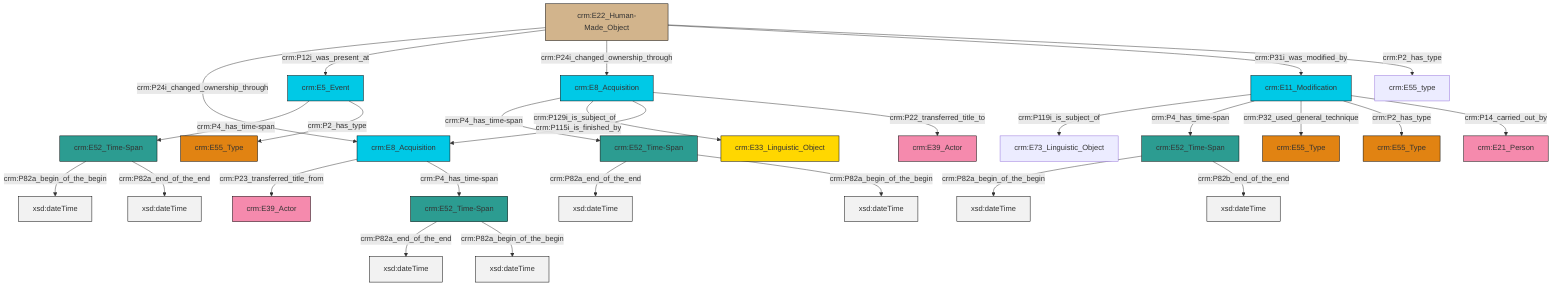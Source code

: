 graph TD
classDef Literal fill:#f2f2f2,stroke:#000000;
classDef CRM_Entity fill:#FFFFFF,stroke:#000000;
classDef Temporal_Entity fill:#00C9E6, stroke:#000000;
classDef Type fill:#E18312, stroke:#000000;
classDef Time-Span fill:#2C9C91, stroke:#000000;
classDef Appellation fill:#FFEB7F, stroke:#000000;
classDef Place fill:#008836, stroke:#000000;
classDef Persistent_Item fill:#B266B2, stroke:#000000;
classDef Conceptual_Object fill:#FFD700, stroke:#000000;
classDef Physical_Thing fill:#D2B48C, stroke:#000000;
classDef Actor fill:#f58aad, stroke:#000000;
classDef PC_Classes fill:#4ce600, stroke:#000000;
classDef Multi fill:#cccccc,stroke:#000000;

0["crm:E5_Event"]:::Temporal_Entity -->|crm:P4_has_time-span| 1["crm:E52_Time-Span"]:::Time-Span
2["crm:E22_Human-Made_Object"]:::Physical_Thing -->|crm:P24i_changed_ownership_through| 3["crm:E8_Acquisition"]:::Temporal_Entity
3["crm:E8_Acquisition"]:::Temporal_Entity -->|crm:P23_transferred_title_from| 6["crm:E39_Actor"]:::Actor
2["crm:E22_Human-Made_Object"]:::Physical_Thing -->|crm:P12i_was_present_at| 0["crm:E5_Event"]:::Temporal_Entity
8["crm:E52_Time-Span"]:::Time-Span -->|crm:P82a_end_of_the_end| 9[xsd:dateTime]:::Literal
12["crm:E52_Time-Span"]:::Time-Span -->|crm:P82a_end_of_the_end| 14[xsd:dateTime]:::Literal
1["crm:E52_Time-Span"]:::Time-Span -->|crm:P82a_begin_of_the_begin| 20[xsd:dateTime]:::Literal
2["crm:E22_Human-Made_Object"]:::Physical_Thing -->|crm:P24i_changed_ownership_through| 22["crm:E8_Acquisition"]:::Temporal_Entity
8["crm:E52_Time-Span"]:::Time-Span -->|crm:P82a_begin_of_the_begin| 23[xsd:dateTime]:::Literal
24["crm:E11_Modification"]:::Temporal_Entity -->|crm:P119i_is_subject_of| 25["crm:E73_Linguistic_Object"]:::Default
0["crm:E5_Event"]:::Temporal_Entity -->|crm:P2_has_type| 28["crm:E55_Type"]:::Type
3["crm:E8_Acquisition"]:::Temporal_Entity -->|crm:P4_has_time-span| 8["crm:E52_Time-Span"]:::Time-Span
22["crm:E8_Acquisition"]:::Temporal_Entity -->|crm:P4_has_time-span| 12["crm:E52_Time-Span"]:::Time-Span
2["crm:E22_Human-Made_Object"]:::Physical_Thing -->|crm:P31i_was_modified_by| 24["crm:E11_Modification"]:::Temporal_Entity
24["crm:E11_Modification"]:::Temporal_Entity -->|crm:P4_has_time-span| 29["crm:E52_Time-Span"]:::Time-Span
24["crm:E11_Modification"]:::Temporal_Entity -->|crm:P32_used_general_technique| 33["crm:E55_Type"]:::Type
24["crm:E11_Modification"]:::Temporal_Entity -->|crm:P2_has_type| 4["crm:E55_Type"]:::Type
22["crm:E8_Acquisition"]:::Temporal_Entity -->|crm:P129i_is_subject_of| 18["crm:E33_Linguistic_Object"]:::Conceptual_Object
24["crm:E11_Modification"]:::Temporal_Entity -->|crm:P14_carried_out_by| 38["crm:E21_Person"]:::Actor
1["crm:E52_Time-Span"]:::Time-Span -->|crm:P82a_end_of_the_end| 40[xsd:dateTime]:::Literal
29["crm:E52_Time-Span"]:::Time-Span -->|crm:P82a_begin_of_the_begin| 41[xsd:dateTime]:::Literal
22["crm:E8_Acquisition"]:::Temporal_Entity -->|crm:P115i_is_finished_by| 3["crm:E8_Acquisition"]:::Temporal_Entity
2["crm:E22_Human-Made_Object"]:::Physical_Thing -->|crm:P2_has_type| 26["crm:E55_type"]:::Default
29["crm:E52_Time-Span"]:::Time-Span -->|crm:P82b_end_of_the_end| 42[xsd:dateTime]:::Literal
22["crm:E8_Acquisition"]:::Temporal_Entity -->|crm:P22_transferred_title_to| 10["crm:E39_Actor"]:::Actor
12["crm:E52_Time-Span"]:::Time-Span -->|crm:P82a_begin_of_the_begin| 43[xsd:dateTime]:::Literal